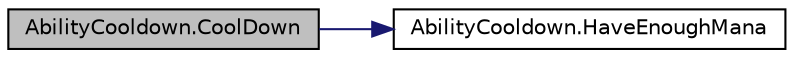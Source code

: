 digraph "AbilityCooldown.CoolDown"
{
 // INTERACTIVE_SVG=YES
 // LATEX_PDF_SIZE
  bgcolor="transparent";
  edge [fontname="Helvetica",fontsize="10",labelfontname="Helvetica",labelfontsize="10"];
  node [fontname="Helvetica",fontsize="10",shape=record];
  rankdir="LR";
  Node1 [label="AbilityCooldown.CoolDown",height=0.2,width=0.4,color="black", fillcolor="grey75", style="filled", fontcolor="black",tooltip="This function is called whenever this ability is in cooldown."];
  Node1 -> Node2 [color="midnightblue",fontsize="10",style="solid",fontname="Helvetica"];
  Node2 [label="AbilityCooldown.HaveEnoughMana",height=0.2,width=0.4,color="black",URL="$class_ability_cooldown.html#a5ca1d60dfd6c2023676de0fe049bcb91",tooltip="Returns true if you have enough mana to cast this ability"];
}
